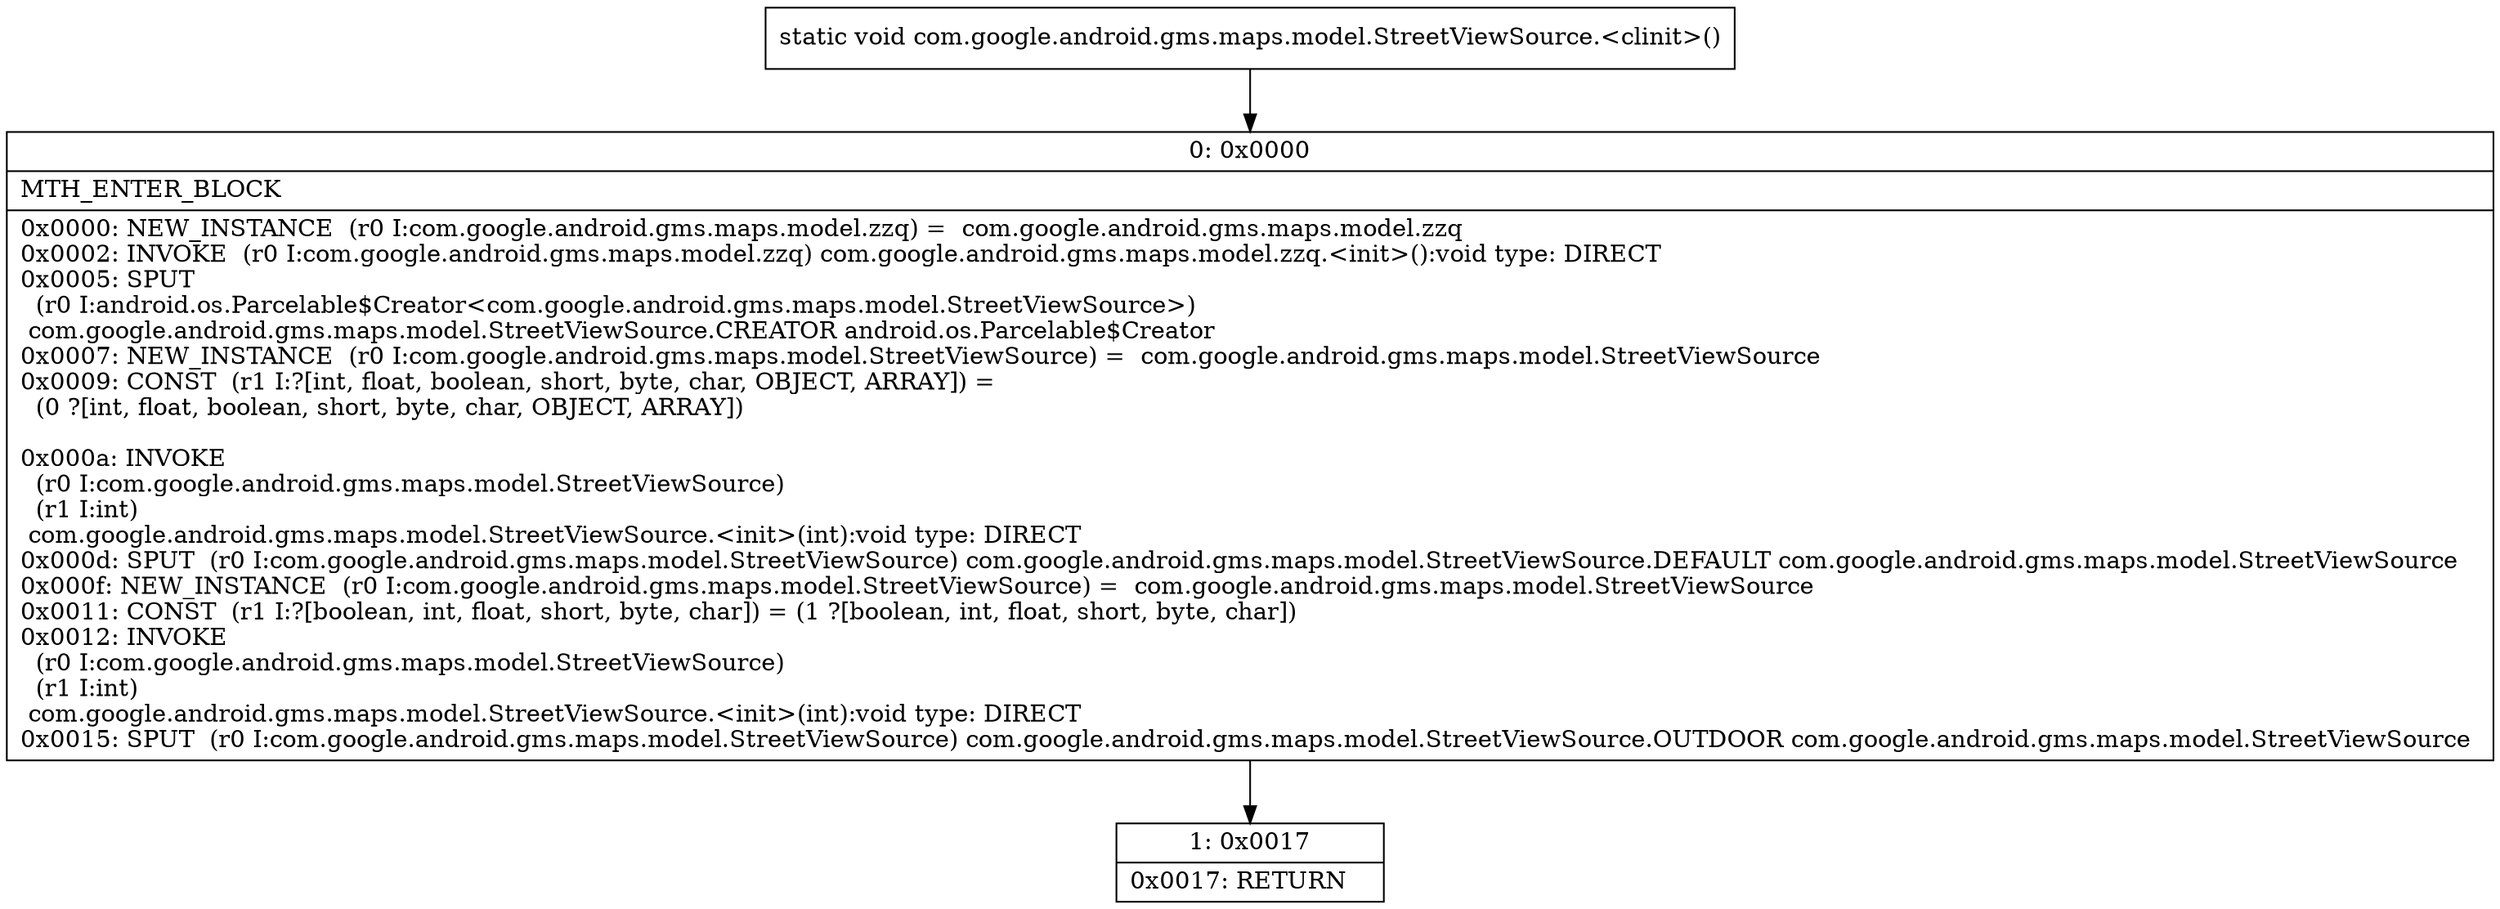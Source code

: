digraph "CFG forcom.google.android.gms.maps.model.StreetViewSource.\<clinit\>()V" {
Node_0 [shape=record,label="{0\:\ 0x0000|MTH_ENTER_BLOCK\l|0x0000: NEW_INSTANCE  (r0 I:com.google.android.gms.maps.model.zzq) =  com.google.android.gms.maps.model.zzq \l0x0002: INVOKE  (r0 I:com.google.android.gms.maps.model.zzq) com.google.android.gms.maps.model.zzq.\<init\>():void type: DIRECT \l0x0005: SPUT  \l  (r0 I:android.os.Parcelable$Creator\<com.google.android.gms.maps.model.StreetViewSource\>)\l com.google.android.gms.maps.model.StreetViewSource.CREATOR android.os.Parcelable$Creator \l0x0007: NEW_INSTANCE  (r0 I:com.google.android.gms.maps.model.StreetViewSource) =  com.google.android.gms.maps.model.StreetViewSource \l0x0009: CONST  (r1 I:?[int, float, boolean, short, byte, char, OBJECT, ARRAY]) = \l  (0 ?[int, float, boolean, short, byte, char, OBJECT, ARRAY])\l \l0x000a: INVOKE  \l  (r0 I:com.google.android.gms.maps.model.StreetViewSource)\l  (r1 I:int)\l com.google.android.gms.maps.model.StreetViewSource.\<init\>(int):void type: DIRECT \l0x000d: SPUT  (r0 I:com.google.android.gms.maps.model.StreetViewSource) com.google.android.gms.maps.model.StreetViewSource.DEFAULT com.google.android.gms.maps.model.StreetViewSource \l0x000f: NEW_INSTANCE  (r0 I:com.google.android.gms.maps.model.StreetViewSource) =  com.google.android.gms.maps.model.StreetViewSource \l0x0011: CONST  (r1 I:?[boolean, int, float, short, byte, char]) = (1 ?[boolean, int, float, short, byte, char]) \l0x0012: INVOKE  \l  (r0 I:com.google.android.gms.maps.model.StreetViewSource)\l  (r1 I:int)\l com.google.android.gms.maps.model.StreetViewSource.\<init\>(int):void type: DIRECT \l0x0015: SPUT  (r0 I:com.google.android.gms.maps.model.StreetViewSource) com.google.android.gms.maps.model.StreetViewSource.OUTDOOR com.google.android.gms.maps.model.StreetViewSource \l}"];
Node_1 [shape=record,label="{1\:\ 0x0017|0x0017: RETURN   \l}"];
MethodNode[shape=record,label="{static void com.google.android.gms.maps.model.StreetViewSource.\<clinit\>() }"];
MethodNode -> Node_0;
Node_0 -> Node_1;
}


